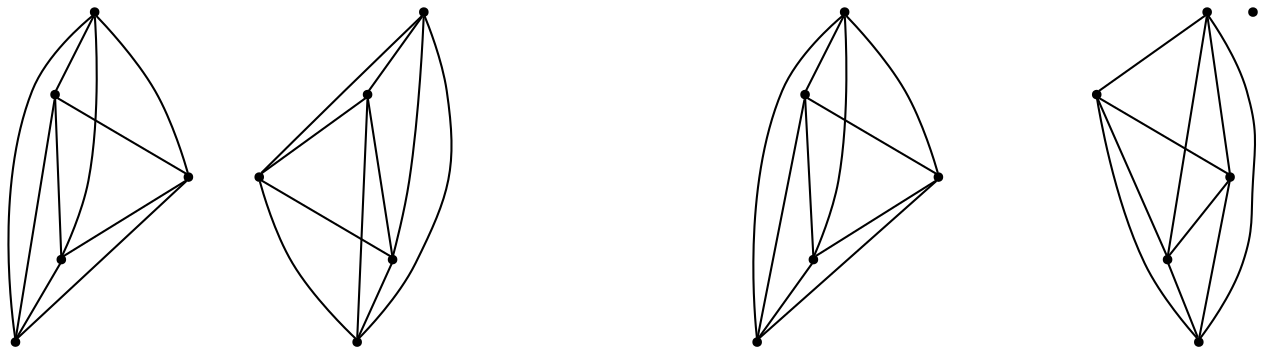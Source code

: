 graph {
  node [shape=point,comment="{\"directed\":false,\"doi\":\"10.1007/978-3-031-49272-3_15\",\"figure\":\"? (3)\"}"]

  v0 [pos="368.94317095556823,944.3561794372297"]
  v1 [pos="883.4834383514631,907.6382607064463"]
  v2 [pos="883.4834383514631,965.8072943786663"]
  v3 [pos="832.6743054727852,983.2203081386098"]
  v4 [pos="796.8550610632873,934.9131607872686"]
  v5 [pos="832.6743054727852,890.9889662772639"]
  v6 [pos="749.972592462977,926.1879352962487"]
  v7 [pos="733.32102735962,976.9932819904383"]
  v8 [pos="706.0468263145751,890.3659663902374"]
  v9 [pos="675.1533950936274,976.9932819904383"]
  v10 [pos="657.7412171319769,926.1879352962487"]
  v11 [pos="604.563002369337,938.6741629376119"]
  v12 [pos="568.7458245834142,890.3659663902373"]
  v13 [pos="517.9366837561842,965.9458200488767"]
  v14 [pos="568.7458245834142,982.5962908493692"]
  v15 [pos="517.9366837561842,907.7779786448765"]
  v16 [pos="461.1745065438073,944.3561794372297"]
  v17 [pos="443.7623524278134,893.5466518558167"]
  v18 [pos="412.8668068919774,980.173951559108"]
  v19 [pos="385.5916361235625,893.5466518558167"]
  v20 [pos="349.352732002915,1031.1142630157588"]

  v1 -- v2 [id="-5",pos="883.4834383514631,907.6382607064463 883.4834383514631,965.8072943786663 883.4834383514631,965.8072943786663 883.4834383514631,965.8072943786663"]
  v1 -- v3 [id="-6",pos="883.4834383514631,907.6382607064463 832.6743054727852,983.2203081386098 832.6743054727852,983.2203081386098 832.6743054727852,983.2203081386098"]
  v2 -- v4 [id="-7",pos="883.4834383514631,965.8072943786663 796.8550610632873,934.9131607872686 796.8550610632873,934.9131607872686 796.8550610632873,934.9131607872686"]
  v5 -- v1 [id="-8",pos="832.6743054727852,890.9889662772639 883.4834383514631,907.6382607064463 883.4834383514631,907.6382607064463 883.4834383514631,907.6382607064463"]
  v3 -- v2 [id="-9",pos="832.6743054727852,983.2203081386098 883.4834383514631,965.8072943786663 883.4834383514631,965.8072943786663 883.4834383514631,965.8072943786663"]
  v5 -- v2 [id="-10",pos="832.6743054727852,890.9889662772639 883.4834383514631,965.8072943786663 883.4834383514631,965.8072943786663 883.4834383514631,965.8072943786663"]
  v5 -- v3 [id="-11",pos="832.6743054727852,890.9889662772639 832.6743054727852,983.2203081386098 832.6743054727852,983.2203081386098 832.6743054727852,983.2203081386098"]
  v5 -- v4 [id="-12",pos="832.6743054727852,890.9889662772639 796.8550610632873,934.9131607872686 796.8550610632873,934.9131607872686 796.8550610632873,934.9131607872686"]
  v4 -- v1 [id="-13",pos="796.8550610632873,934.9131607872686 883.4834383514631,907.6382607064463 883.4834383514631,907.6382607064463 883.4834383514631,907.6382607064463"]
  v4 -- v3 [id="-14",pos="796.8550610632873,934.9131607872686 832.6743054727852,983.2203081386098 832.6743054727852,983.2203081386098 832.6743054727852,983.2203081386098"]
  v6 -- v7 [id="-15",pos="749.972592462977,926.1879352962487 733.32102735962,976.9932819904383 733.32102735962,976.9932819904383 733.32102735962,976.9932819904383"]
  v6 -- v8 [id="-16",pos="749.972592462977,926.1879352962487 706.0468263145751,890.3659663902374 706.0468263145751,890.3659663902374 706.0468263145751,890.3659663902374"]
  v6 -- v9 [id="-17",pos="749.972592462977,926.1879352962487 675.1533950936274,976.9932819904383 675.1533950936274,976.9932819904383 675.1533950936274,976.9932819904383"]
  v6 -- v10 [id="-18",pos="749.972592462977,926.1879352962487 657.7412171319769,926.1879352962487 657.7412171319769,926.1879352962487 657.7412171319769,926.1879352962487"]
  v7 -- v10 [id="-19",pos="733.32102735962,976.9932819904383 657.7412171319769,926.1879352962487 657.7412171319769,926.1879352962487 657.7412171319769,926.1879352962487"]
  v7 -- v9 [id="-20",pos="733.32102735962,976.9932819904383 675.1533950936274,976.9932819904383 675.1533950936274,976.9932819904383 675.1533950936274,976.9932819904383"]
  v8 -- v7 [id="-21",pos="706.0468263145751,890.3659663902374 733.32102735962,976.9932819904383 733.32102735962,976.9932819904383 733.32102735962,976.9932819904383"]
  v8 -- v10 [id="-22",pos="706.0468263145751,890.3659663902374 657.7412171319769,926.1879352962487 657.7412171319769,926.1879352962487 657.7412171319769,926.1879352962487"]
  v9 -- v8 [id="-23",pos="675.1533950936274,976.9932819904383 706.0468263145751,890.3659663902374 706.0468263145751,890.3659663902374 706.0468263145751,890.3659663902374"]
  v10 -- v9 [id="-24",pos="657.7412171319769,926.1879352962487 675.1533950936274,976.9932819904383 675.1533950936274,976.9932819904383 675.1533950936274,976.9932819904383"]
  v11 -- v12 [id="-25",pos="604.563002369337,938.6741629376119 568.7458245834142,890.3659663902373 568.7458245834142,890.3659663902373 568.7458245834142,890.3659663902373"]
  v11 -- v13 [id="-26",pos="604.563002369337,938.6741629376119 517.9366837561842,965.9458200488767 517.9366837561842,965.9458200488767 517.9366837561842,965.9458200488767"]
  v14 -- v11 [id="-27",pos="568.7458245834142,982.5962908493692 604.563002369337,938.6741629376119 604.563002369337,938.6741629376119 604.563002369337,938.6741629376119"]
  v14 -- v12 [id="-28",pos="568.7458245834142,982.5962908493692 568.7458245834142,890.3659663902373 568.7458245834142,890.3659663902373 568.7458245834142,890.3659663902373"]
  v14 -- v15 [id="-29",pos="568.7458245834142,982.5962908493692 517.9366837561842,907.7779786448765 517.9366837561842,907.7779786448765 517.9366837561842,907.7779786448765"]
  v12 -- v15 [id="-30",pos="568.7458245834142,890.3659663902373 517.9366837561842,907.7779786448765 517.9366837561842,907.7779786448765 517.9366837561842,907.7779786448765"]
  v14 -- v13 [id="-31",pos="568.7458245834142,982.5962908493692 517.9366837561842,965.9458200488767 517.9366837561842,965.9458200488767 517.9366837561842,965.9458200488767"]
  v15 -- v11 [id="-32",pos="517.9366837561842,907.7779786448765 604.563002369337,938.6741629376119 604.563002369337,938.6741629376119 604.563002369337,938.6741629376119"]
  v13 -- v12 [id="-33",pos="517.9366837561842,965.9458200488767 568.7458245834142,890.3659663902373 568.7458245834142,890.3659663902373 568.7458245834142,890.3659663902373"]
  v13 -- v15 [id="-34",pos="517.9366837561842,965.9458200488767 517.9366837561842,907.7779786448765 517.9366837561842,907.7779786448765 517.9366837561842,907.7779786448765"]
  v16 -- v17 [id="-35",pos="461.1745065438073,944.3561794372297 443.7623524278134,893.5466518558167 443.7623524278134,893.5466518558167 443.7623524278134,893.5466518558167"]
  v17 -- v18 [id="-36",pos="443.7623524278134,893.5466518558167 412.8668068919774,980.173951559108 412.8668068919774,980.173951559108 412.8668068919774,980.173951559108"]
  v18 -- v16 [id="-37",pos="412.8668068919774,980.173951559108 461.1745065438073,944.3561794372297 461.1745065438073,944.3561794372297 461.1745065438073,944.3561794372297"]
  v18 -- v19 [id="-38",pos="412.8668068919774,980.173951559108 385.5916361235625,893.5466518558167 385.5916361235625,893.5466518558167 385.5916361235625,893.5466518558167"]
  v19 -- v17 [id="-39",pos="385.5916361235625,893.5466518558167 443.7623524278134,893.5466518558167 443.7623524278134,893.5466518558167 443.7623524278134,893.5466518558167"]
  v19 -- v16 [id="-40",pos="385.5916361235625,893.5466518558167 461.1745065438073,944.3561794372297 461.1745065438073,944.3561794372297 461.1745065438073,944.3561794372297"]
  v0 -- v16 [id="-41",pos="368.94317095556823,944.3561794372297 461.1745065438073,944.3561794372297 461.1745065438073,944.3561794372297 461.1745065438073,944.3561794372297"]
  v0 -- v17 [id="-42",pos="368.94317095556823,944.3561794372297 443.7623524278134,893.5466518558167 443.7623524278134,893.5466518558167 443.7623524278134,893.5466518558167"]
  v0 -- v18 [id="-43",pos="368.94317095556823,944.3561794372297 412.8668068919774,980.173951559108 412.8668068919774,980.173951559108 412.8668068919774,980.173951559108"]
  v0 -- v19 [id="-44",pos="368.94317095556823,944.3561794372297 385.5916361235625,893.5466518558167 385.5916361235625,893.5466518558167 385.5916361235625,893.5466518558167"]
}